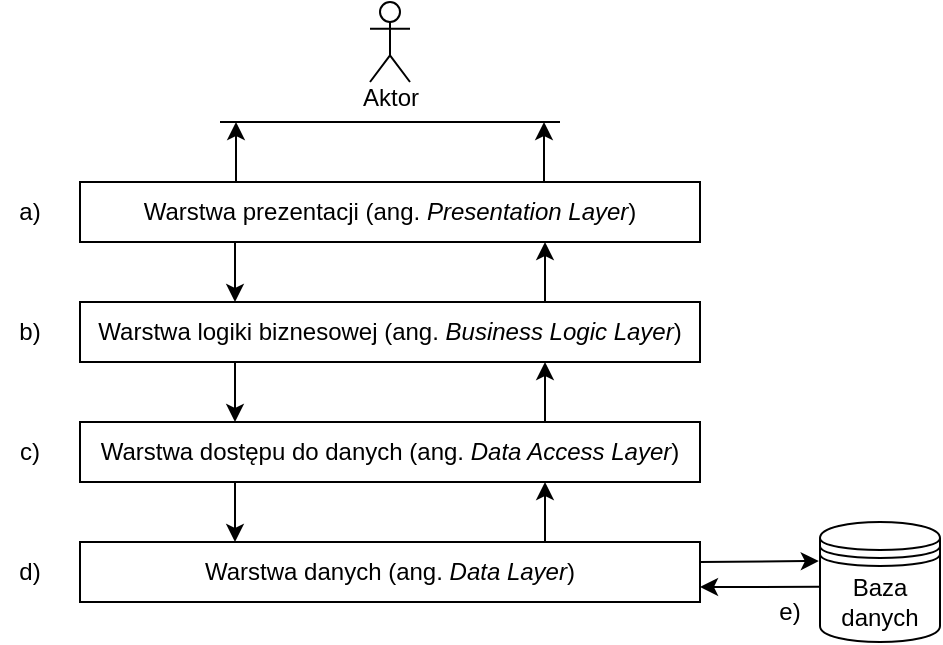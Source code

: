 <mxfile version="20.8.10" type="device"><diagram id="XNHBBVvSD7BfzJwFbyg2" name="Strona-2"><mxGraphModel dx="741" dy="472" grid="1" gridSize="10" guides="1" tooltips="1" connect="1" arrows="1" fold="1" page="1" pageScale="1" pageWidth="827" pageHeight="1169" math="0" shadow="0"><root><mxCell id="0"/><mxCell id="1" parent="0"/><mxCell id="6ze8ezQ12YMR2CTtZ2g3-1" value="Warstwa prezentacji (ang. &lt;i&gt;Presentation Layer&lt;/i&gt;)" style="rounded=0;whiteSpace=wrap;html=1;" parent="1" vertex="1"><mxGeometry x="260" y="160" width="310" height="30" as="geometry"/></mxCell><mxCell id="6ze8ezQ12YMR2CTtZ2g3-2" value="Warstwa logiki biznesowej (ang. &lt;i&gt;Business Logic Layer&lt;/i&gt;)" style="rounded=0;whiteSpace=wrap;html=1;" parent="1" vertex="1"><mxGeometry x="260" y="220" width="310" height="30" as="geometry"/></mxCell><mxCell id="6ze8ezQ12YMR2CTtZ2g3-3" value="Warstwa dostępu do danych (ang. &lt;i&gt;Data Access Layer&lt;/i&gt;)" style="rounded=0;whiteSpace=wrap;html=1;" parent="1" vertex="1"><mxGeometry x="260" y="280" width="310" height="30" as="geometry"/></mxCell><mxCell id="6ze8ezQ12YMR2CTtZ2g3-4" value="Warstwa danych (ang. &lt;i&gt;Data Layer&lt;/i&gt;)" style="rounded=0;whiteSpace=wrap;html=1;" parent="1" vertex="1"><mxGeometry x="260" y="340" width="310" height="30" as="geometry"/></mxCell><mxCell id="6ze8ezQ12YMR2CTtZ2g3-5" value="Aktor" style="shape=umlActor;verticalLabelPosition=bottom;verticalAlign=top;html=1;outlineConnect=0;movableLabel=1;" parent="1" vertex="1"><mxGeometry x="405" y="70" width="20" height="40" as="geometry"><mxPoint y="-6" as="offset"/></mxGeometry></mxCell><mxCell id="6ze8ezQ12YMR2CTtZ2g3-9" value="" style="endArrow=none;html=1;rounded=0;" parent="1" edge="1"><mxGeometry width="50" height="50" relative="1" as="geometry"><mxPoint x="330" y="130" as="sourcePoint"/><mxPoint x="500" y="130" as="targetPoint"/></mxGeometry></mxCell><mxCell id="6ze8ezQ12YMR2CTtZ2g3-10" value="" style="endArrow=classic;html=1;rounded=0;entryX=0.25;entryY=0;entryDx=0;entryDy=0;exitX=0.25;exitY=1;exitDx=0;exitDy=0;" parent="1" edge="1" target="6ze8ezQ12YMR2CTtZ2g3-2" source="6ze8ezQ12YMR2CTtZ2g3-1"><mxGeometry width="50" height="50" relative="1" as="geometry"><mxPoint x="330" y="210" as="sourcePoint"/><mxPoint x="360" y="320" as="targetPoint"/></mxGeometry></mxCell><mxCell id="6ze8ezQ12YMR2CTtZ2g3-11" value="" style="endArrow=classic;html=1;rounded=0;entryX=0.25;entryY=0;entryDx=0;entryDy=0;exitX=0.25;exitY=1;exitDx=0;exitDy=0;" parent="1" edge="1" target="6ze8ezQ12YMR2CTtZ2g3-3" source="6ze8ezQ12YMR2CTtZ2g3-2"><mxGeometry width="50" height="50" relative="1" as="geometry"><mxPoint x="360" y="390" as="sourcePoint"/><mxPoint x="360" y="470" as="targetPoint"/></mxGeometry></mxCell><mxCell id="6ze8ezQ12YMR2CTtZ2g3-12" value="" style="endArrow=classic;html=1;rounded=0;exitX=0.25;exitY=1;exitDx=0;exitDy=0;entryX=0.25;entryY=0;entryDx=0;entryDy=0;" parent="1" edge="1" target="6ze8ezQ12YMR2CTtZ2g3-4" source="6ze8ezQ12YMR2CTtZ2g3-3"><mxGeometry width="50" height="50" relative="1" as="geometry"><mxPoint x="360" y="540" as="sourcePoint"/><mxPoint x="380" y="380" as="targetPoint"/></mxGeometry></mxCell><mxCell id="6ze8ezQ12YMR2CTtZ2g3-13" value="" style="endArrow=classic;html=1;rounded=0;entryX=0.75;entryY=1;entryDx=0;entryDy=0;exitX=0.75;exitY=0;exitDx=0;exitDy=0;" parent="1" source="6ze8ezQ12YMR2CTtZ2g3-2" target="6ze8ezQ12YMR2CTtZ2g3-1" edge="1"><mxGeometry width="50" height="50" relative="1" as="geometry"><mxPoint x="490" y="320" as="sourcePoint"/><mxPoint x="490" y="250" as="targetPoint"/></mxGeometry></mxCell><mxCell id="6ze8ezQ12YMR2CTtZ2g3-14" value="" style="endArrow=classic;html=1;rounded=0;entryX=0.75;entryY=1;entryDx=0;entryDy=0;exitX=0.75;exitY=0;exitDx=0;exitDy=0;" parent="1" edge="1" target="6ze8ezQ12YMR2CTtZ2g3-2" source="6ze8ezQ12YMR2CTtZ2g3-3"><mxGeometry width="50" height="50" relative="1" as="geometry"><mxPoint x="494" y="470" as="sourcePoint"/><mxPoint x="493" y="389" as="targetPoint"/></mxGeometry></mxCell><mxCell id="6ze8ezQ12YMR2CTtZ2g3-15" value="" style="endArrow=classic;html=1;rounded=0;entryX=0.75;entryY=1;entryDx=0;entryDy=0;exitX=0.75;exitY=0;exitDx=0;exitDy=0;" parent="1" edge="1" target="6ze8ezQ12YMR2CTtZ2g3-3" source="6ze8ezQ12YMR2CTtZ2g3-4"><mxGeometry width="50" height="50" relative="1" as="geometry"><mxPoint x="460" y="380" as="sourcePoint"/><mxPoint x="500" y="539" as="targetPoint"/></mxGeometry></mxCell><mxCell id="6ze8ezQ12YMR2CTtZ2g3-16" value="" style="endArrow=classic;html=1;rounded=0;entryX=-0.01;entryY=0.325;entryDx=0;entryDy=0;entryPerimeter=0;" parent="1" target="c6OAElXs_MOW69fESR48-10" edge="1"><mxGeometry width="50" height="50" relative="1" as="geometry"><mxPoint x="570" y="350" as="sourcePoint"/><mxPoint x="640" y="349" as="targetPoint"/></mxGeometry></mxCell><mxCell id="6ze8ezQ12YMR2CTtZ2g3-17" value="" style="endArrow=classic;html=1;rounded=0;entryX=1;entryY=0.75;entryDx=0;entryDy=0;exitX=-0.003;exitY=0.54;exitDx=0;exitDy=0;exitPerimeter=0;" parent="1" edge="1" target="6ze8ezQ12YMR2CTtZ2g3-4" source="c6OAElXs_MOW69fESR48-10"><mxGeometry width="50" height="50" relative="1" as="geometry"><mxPoint x="640.06" y="361.4" as="sourcePoint"/><mxPoint x="570.31" y="361.37" as="targetPoint"/></mxGeometry></mxCell><mxCell id="6ze8ezQ12YMR2CTtZ2g3-21" value="a)" style="text;html=1;align=center;verticalAlign=middle;whiteSpace=wrap;rounded=0;" parent="1" vertex="1"><mxGeometry x="220" y="160" width="30" height="30" as="geometry"/></mxCell><mxCell id="6ze8ezQ12YMR2CTtZ2g3-22" value="b)" style="text;html=1;align=center;verticalAlign=middle;whiteSpace=wrap;rounded=0;" parent="1" vertex="1"><mxGeometry x="220" y="220" width="30" height="30" as="geometry"/></mxCell><mxCell id="6ze8ezQ12YMR2CTtZ2g3-23" value="c)" style="text;html=1;align=center;verticalAlign=middle;whiteSpace=wrap;rounded=0;" parent="1" vertex="1"><mxGeometry x="220" y="280" width="30" height="30" as="geometry"/></mxCell><mxCell id="6ze8ezQ12YMR2CTtZ2g3-24" value="d)" style="text;html=1;align=center;verticalAlign=middle;whiteSpace=wrap;rounded=0;" parent="1" vertex="1"><mxGeometry x="220" y="340" width="30" height="30" as="geometry"/></mxCell><mxCell id="6ze8ezQ12YMR2CTtZ2g3-25" value="e)" style="text;html=1;align=center;verticalAlign=middle;whiteSpace=wrap;rounded=0;" parent="1" vertex="1"><mxGeometry x="600" y="360" width="30" height="30" as="geometry"/></mxCell><mxCell id="c6OAElXs_MOW69fESR48-7" value="" style="endArrow=classic;html=1;rounded=0;" edge="1" parent="1"><mxGeometry width="50" height="50" relative="1" as="geometry"><mxPoint x="338" y="160" as="sourcePoint"/><mxPoint x="338" y="130" as="targetPoint"/></mxGeometry></mxCell><mxCell id="c6OAElXs_MOW69fESR48-8" value="" style="endArrow=classic;html=1;rounded=0;" edge="1" parent="1"><mxGeometry width="50" height="50" relative="1" as="geometry"><mxPoint x="492" y="160" as="sourcePoint"/><mxPoint x="492" y="130" as="targetPoint"/></mxGeometry></mxCell><mxCell id="c6OAElXs_MOW69fESR48-10" value="Baza&lt;br&gt;danych" style="shape=datastore;whiteSpace=wrap;html=1;" vertex="1" parent="1"><mxGeometry x="630" y="330" width="60" height="60" as="geometry"/></mxCell></root></mxGraphModel></diagram></mxfile>